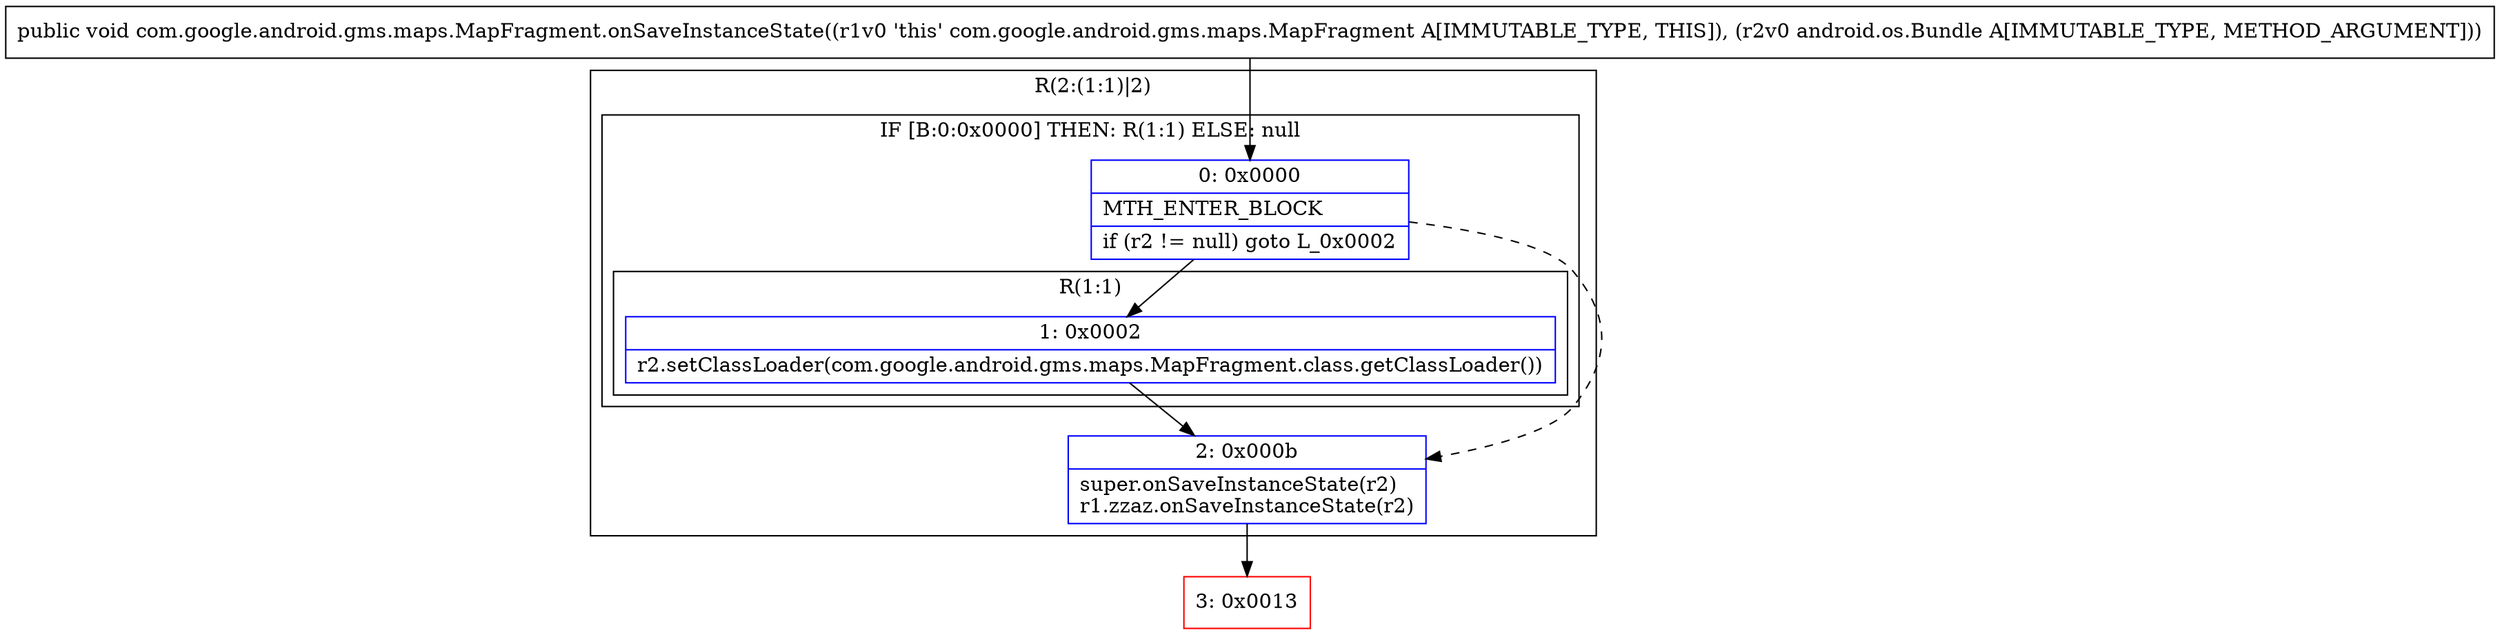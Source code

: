 digraph "CFG forcom.google.android.gms.maps.MapFragment.onSaveInstanceState(Landroid\/os\/Bundle;)V" {
subgraph cluster_Region_1197521109 {
label = "R(2:(1:1)|2)";
node [shape=record,color=blue];
subgraph cluster_IfRegion_870571992 {
label = "IF [B:0:0x0000] THEN: R(1:1) ELSE: null";
node [shape=record,color=blue];
Node_0 [shape=record,label="{0\:\ 0x0000|MTH_ENTER_BLOCK\l|if (r2 != null) goto L_0x0002\l}"];
subgraph cluster_Region_1147158359 {
label = "R(1:1)";
node [shape=record,color=blue];
Node_1 [shape=record,label="{1\:\ 0x0002|r2.setClassLoader(com.google.android.gms.maps.MapFragment.class.getClassLoader())\l}"];
}
}
Node_2 [shape=record,label="{2\:\ 0x000b|super.onSaveInstanceState(r2)\lr1.zzaz.onSaveInstanceState(r2)\l}"];
}
Node_3 [shape=record,color=red,label="{3\:\ 0x0013}"];
MethodNode[shape=record,label="{public void com.google.android.gms.maps.MapFragment.onSaveInstanceState((r1v0 'this' com.google.android.gms.maps.MapFragment A[IMMUTABLE_TYPE, THIS]), (r2v0 android.os.Bundle A[IMMUTABLE_TYPE, METHOD_ARGUMENT])) }"];
MethodNode -> Node_0;
Node_0 -> Node_1;
Node_0 -> Node_2[style=dashed];
Node_1 -> Node_2;
Node_2 -> Node_3;
}

